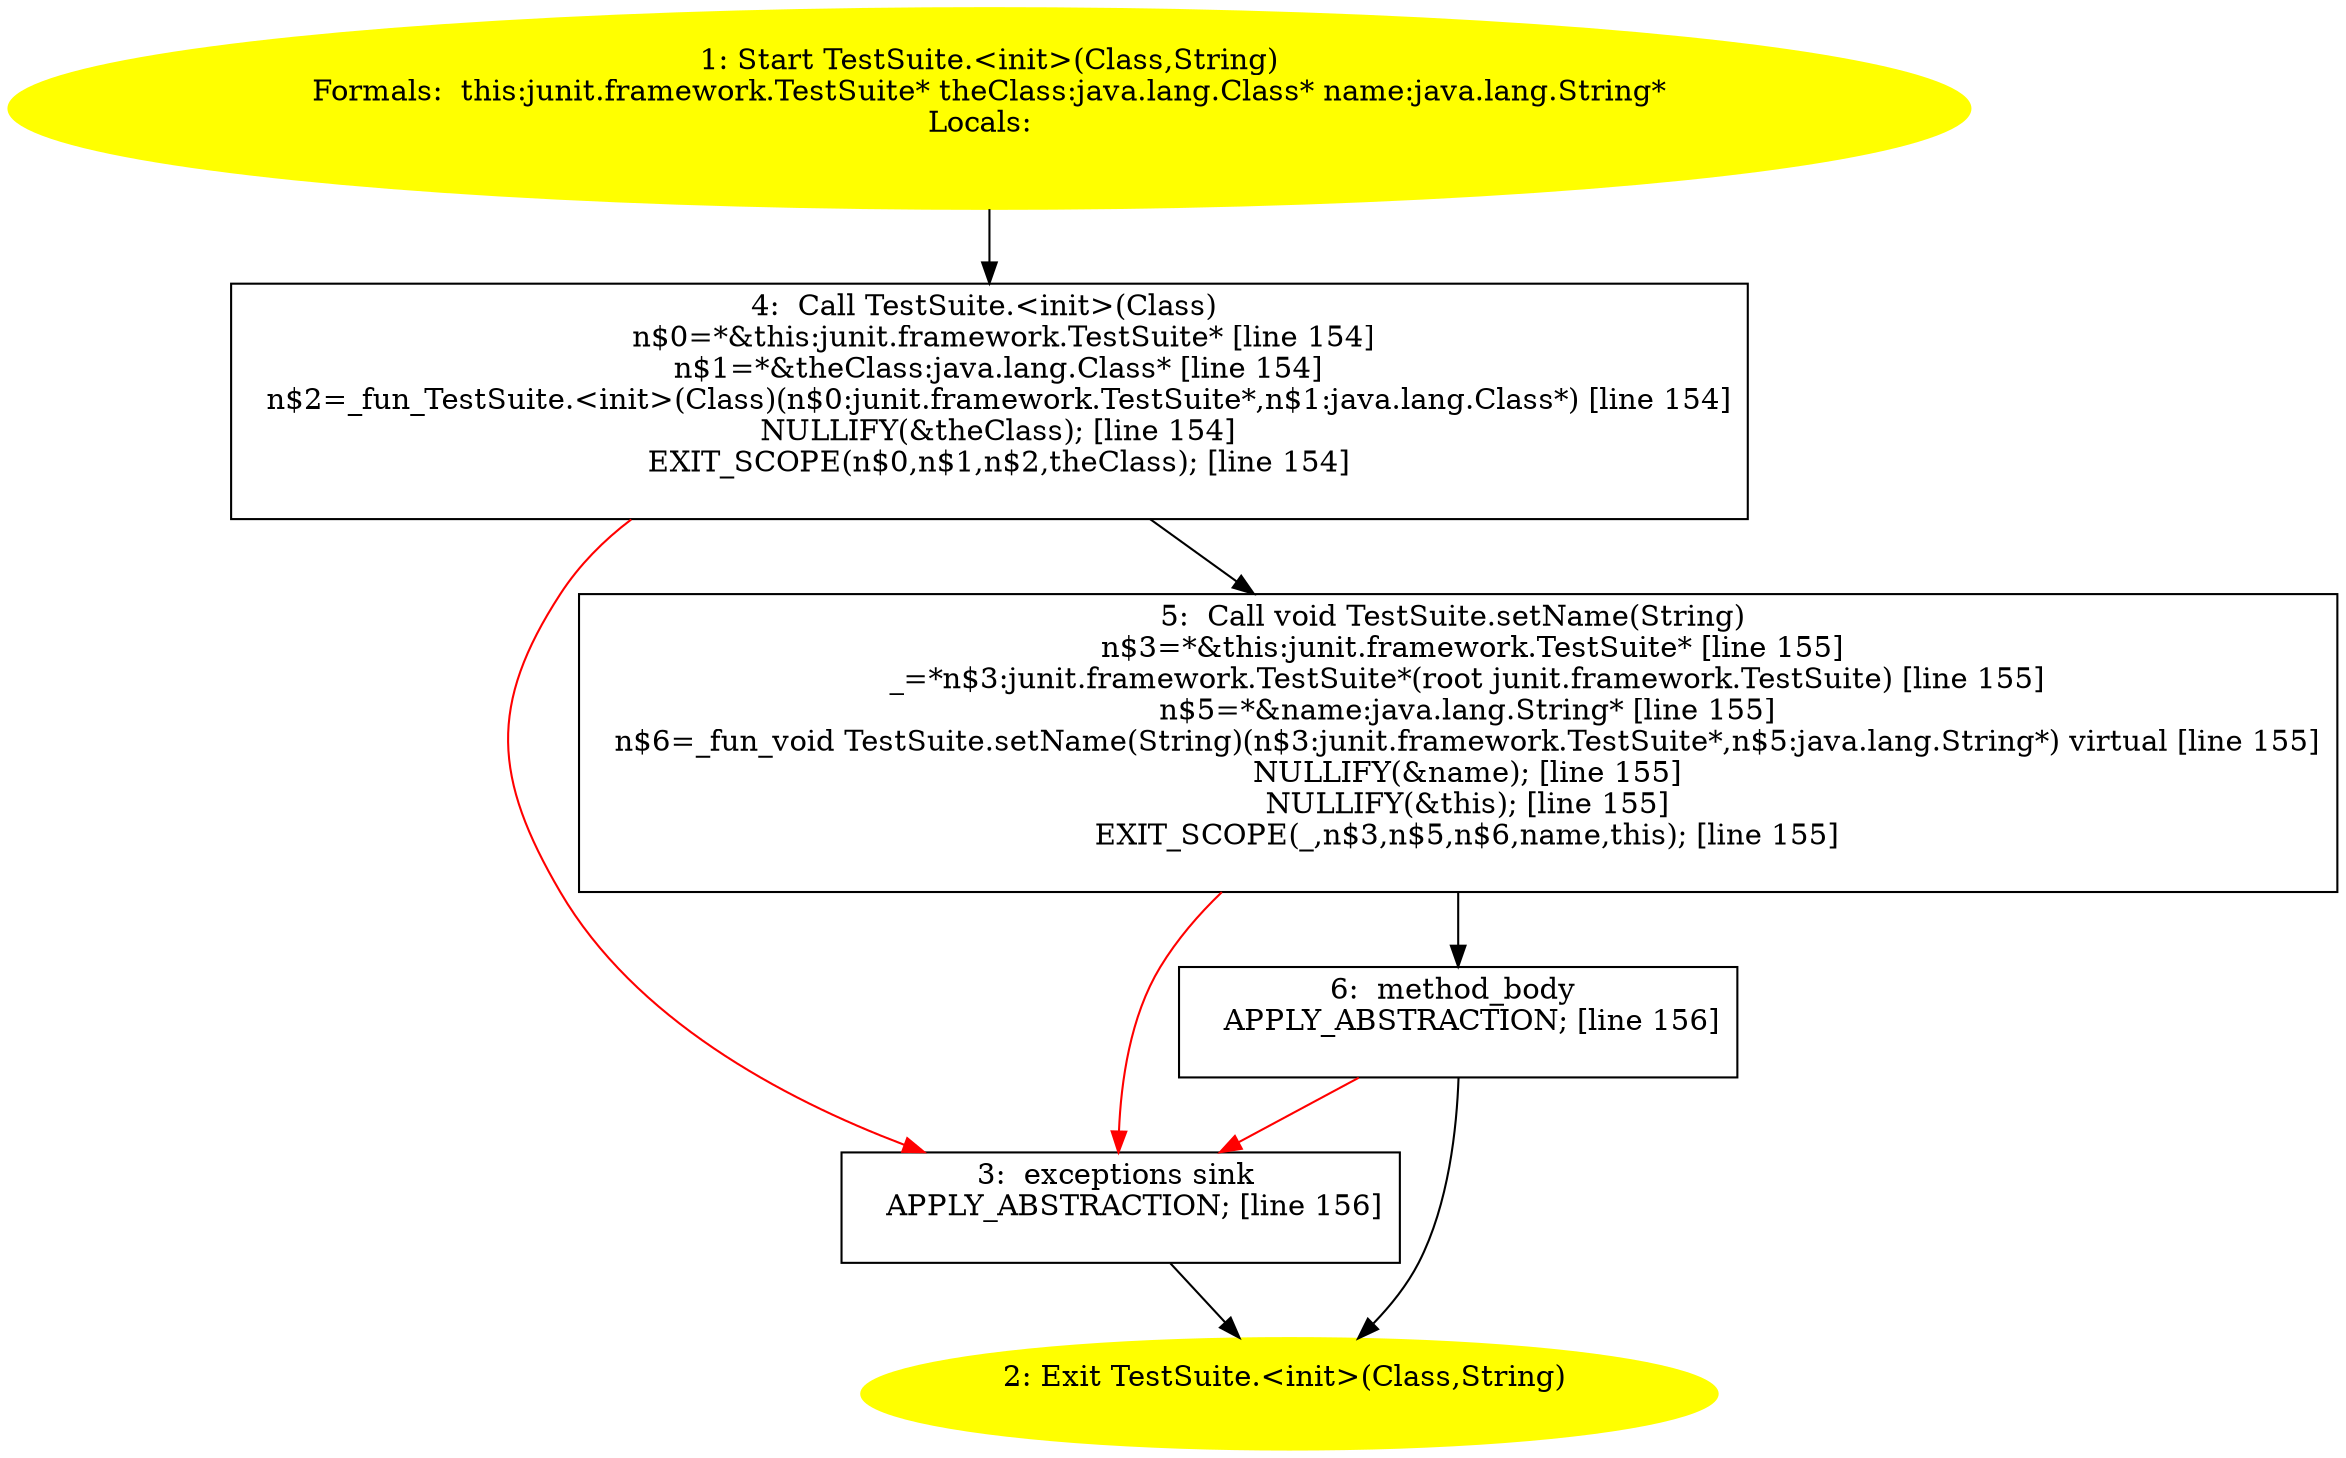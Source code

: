 /* @generated */
digraph cfg {
"junit.framework.TestSuite.<init>(java.lang.Class,java.lang.String).faaeda93fc919767b601772a41c9e126_1" [label="1: Start TestSuite.<init>(Class,String)\nFormals:  this:junit.framework.TestSuite* theClass:java.lang.Class* name:java.lang.String*\nLocals:  \n  " color=yellow style=filled]
	

	 "junit.framework.TestSuite.<init>(java.lang.Class,java.lang.String).faaeda93fc919767b601772a41c9e126_1" -> "junit.framework.TestSuite.<init>(java.lang.Class,java.lang.String).faaeda93fc919767b601772a41c9e126_4" ;
"junit.framework.TestSuite.<init>(java.lang.Class,java.lang.String).faaeda93fc919767b601772a41c9e126_2" [label="2: Exit TestSuite.<init>(Class,String) \n  " color=yellow style=filled]
	

"junit.framework.TestSuite.<init>(java.lang.Class,java.lang.String).faaeda93fc919767b601772a41c9e126_3" [label="3:  exceptions sink \n   APPLY_ABSTRACTION; [line 156]\n " shape="box"]
	

	 "junit.framework.TestSuite.<init>(java.lang.Class,java.lang.String).faaeda93fc919767b601772a41c9e126_3" -> "junit.framework.TestSuite.<init>(java.lang.Class,java.lang.String).faaeda93fc919767b601772a41c9e126_2" ;
"junit.framework.TestSuite.<init>(java.lang.Class,java.lang.String).faaeda93fc919767b601772a41c9e126_4" [label="4:  Call TestSuite.<init>(Class) \n   n$0=*&this:junit.framework.TestSuite* [line 154]\n  n$1=*&theClass:java.lang.Class* [line 154]\n  n$2=_fun_TestSuite.<init>(Class)(n$0:junit.framework.TestSuite*,n$1:java.lang.Class*) [line 154]\n  NULLIFY(&theClass); [line 154]\n  EXIT_SCOPE(n$0,n$1,n$2,theClass); [line 154]\n " shape="box"]
	

	 "junit.framework.TestSuite.<init>(java.lang.Class,java.lang.String).faaeda93fc919767b601772a41c9e126_4" -> "junit.framework.TestSuite.<init>(java.lang.Class,java.lang.String).faaeda93fc919767b601772a41c9e126_5" ;
	 "junit.framework.TestSuite.<init>(java.lang.Class,java.lang.String).faaeda93fc919767b601772a41c9e126_4" -> "junit.framework.TestSuite.<init>(java.lang.Class,java.lang.String).faaeda93fc919767b601772a41c9e126_3" [color="red" ];
"junit.framework.TestSuite.<init>(java.lang.Class,java.lang.String).faaeda93fc919767b601772a41c9e126_5" [label="5:  Call void TestSuite.setName(String) \n   n$3=*&this:junit.framework.TestSuite* [line 155]\n  _=*n$3:junit.framework.TestSuite*(root junit.framework.TestSuite) [line 155]\n  n$5=*&name:java.lang.String* [line 155]\n  n$6=_fun_void TestSuite.setName(String)(n$3:junit.framework.TestSuite*,n$5:java.lang.String*) virtual [line 155]\n  NULLIFY(&name); [line 155]\n  NULLIFY(&this); [line 155]\n  EXIT_SCOPE(_,n$3,n$5,n$6,name,this); [line 155]\n " shape="box"]
	

	 "junit.framework.TestSuite.<init>(java.lang.Class,java.lang.String).faaeda93fc919767b601772a41c9e126_5" -> "junit.framework.TestSuite.<init>(java.lang.Class,java.lang.String).faaeda93fc919767b601772a41c9e126_6" ;
	 "junit.framework.TestSuite.<init>(java.lang.Class,java.lang.String).faaeda93fc919767b601772a41c9e126_5" -> "junit.framework.TestSuite.<init>(java.lang.Class,java.lang.String).faaeda93fc919767b601772a41c9e126_3" [color="red" ];
"junit.framework.TestSuite.<init>(java.lang.Class,java.lang.String).faaeda93fc919767b601772a41c9e126_6" [label="6:  method_body \n   APPLY_ABSTRACTION; [line 156]\n " shape="box"]
	

	 "junit.framework.TestSuite.<init>(java.lang.Class,java.lang.String).faaeda93fc919767b601772a41c9e126_6" -> "junit.framework.TestSuite.<init>(java.lang.Class,java.lang.String).faaeda93fc919767b601772a41c9e126_2" ;
	 "junit.framework.TestSuite.<init>(java.lang.Class,java.lang.String).faaeda93fc919767b601772a41c9e126_6" -> "junit.framework.TestSuite.<init>(java.lang.Class,java.lang.String).faaeda93fc919767b601772a41c9e126_3" [color="red" ];
}
